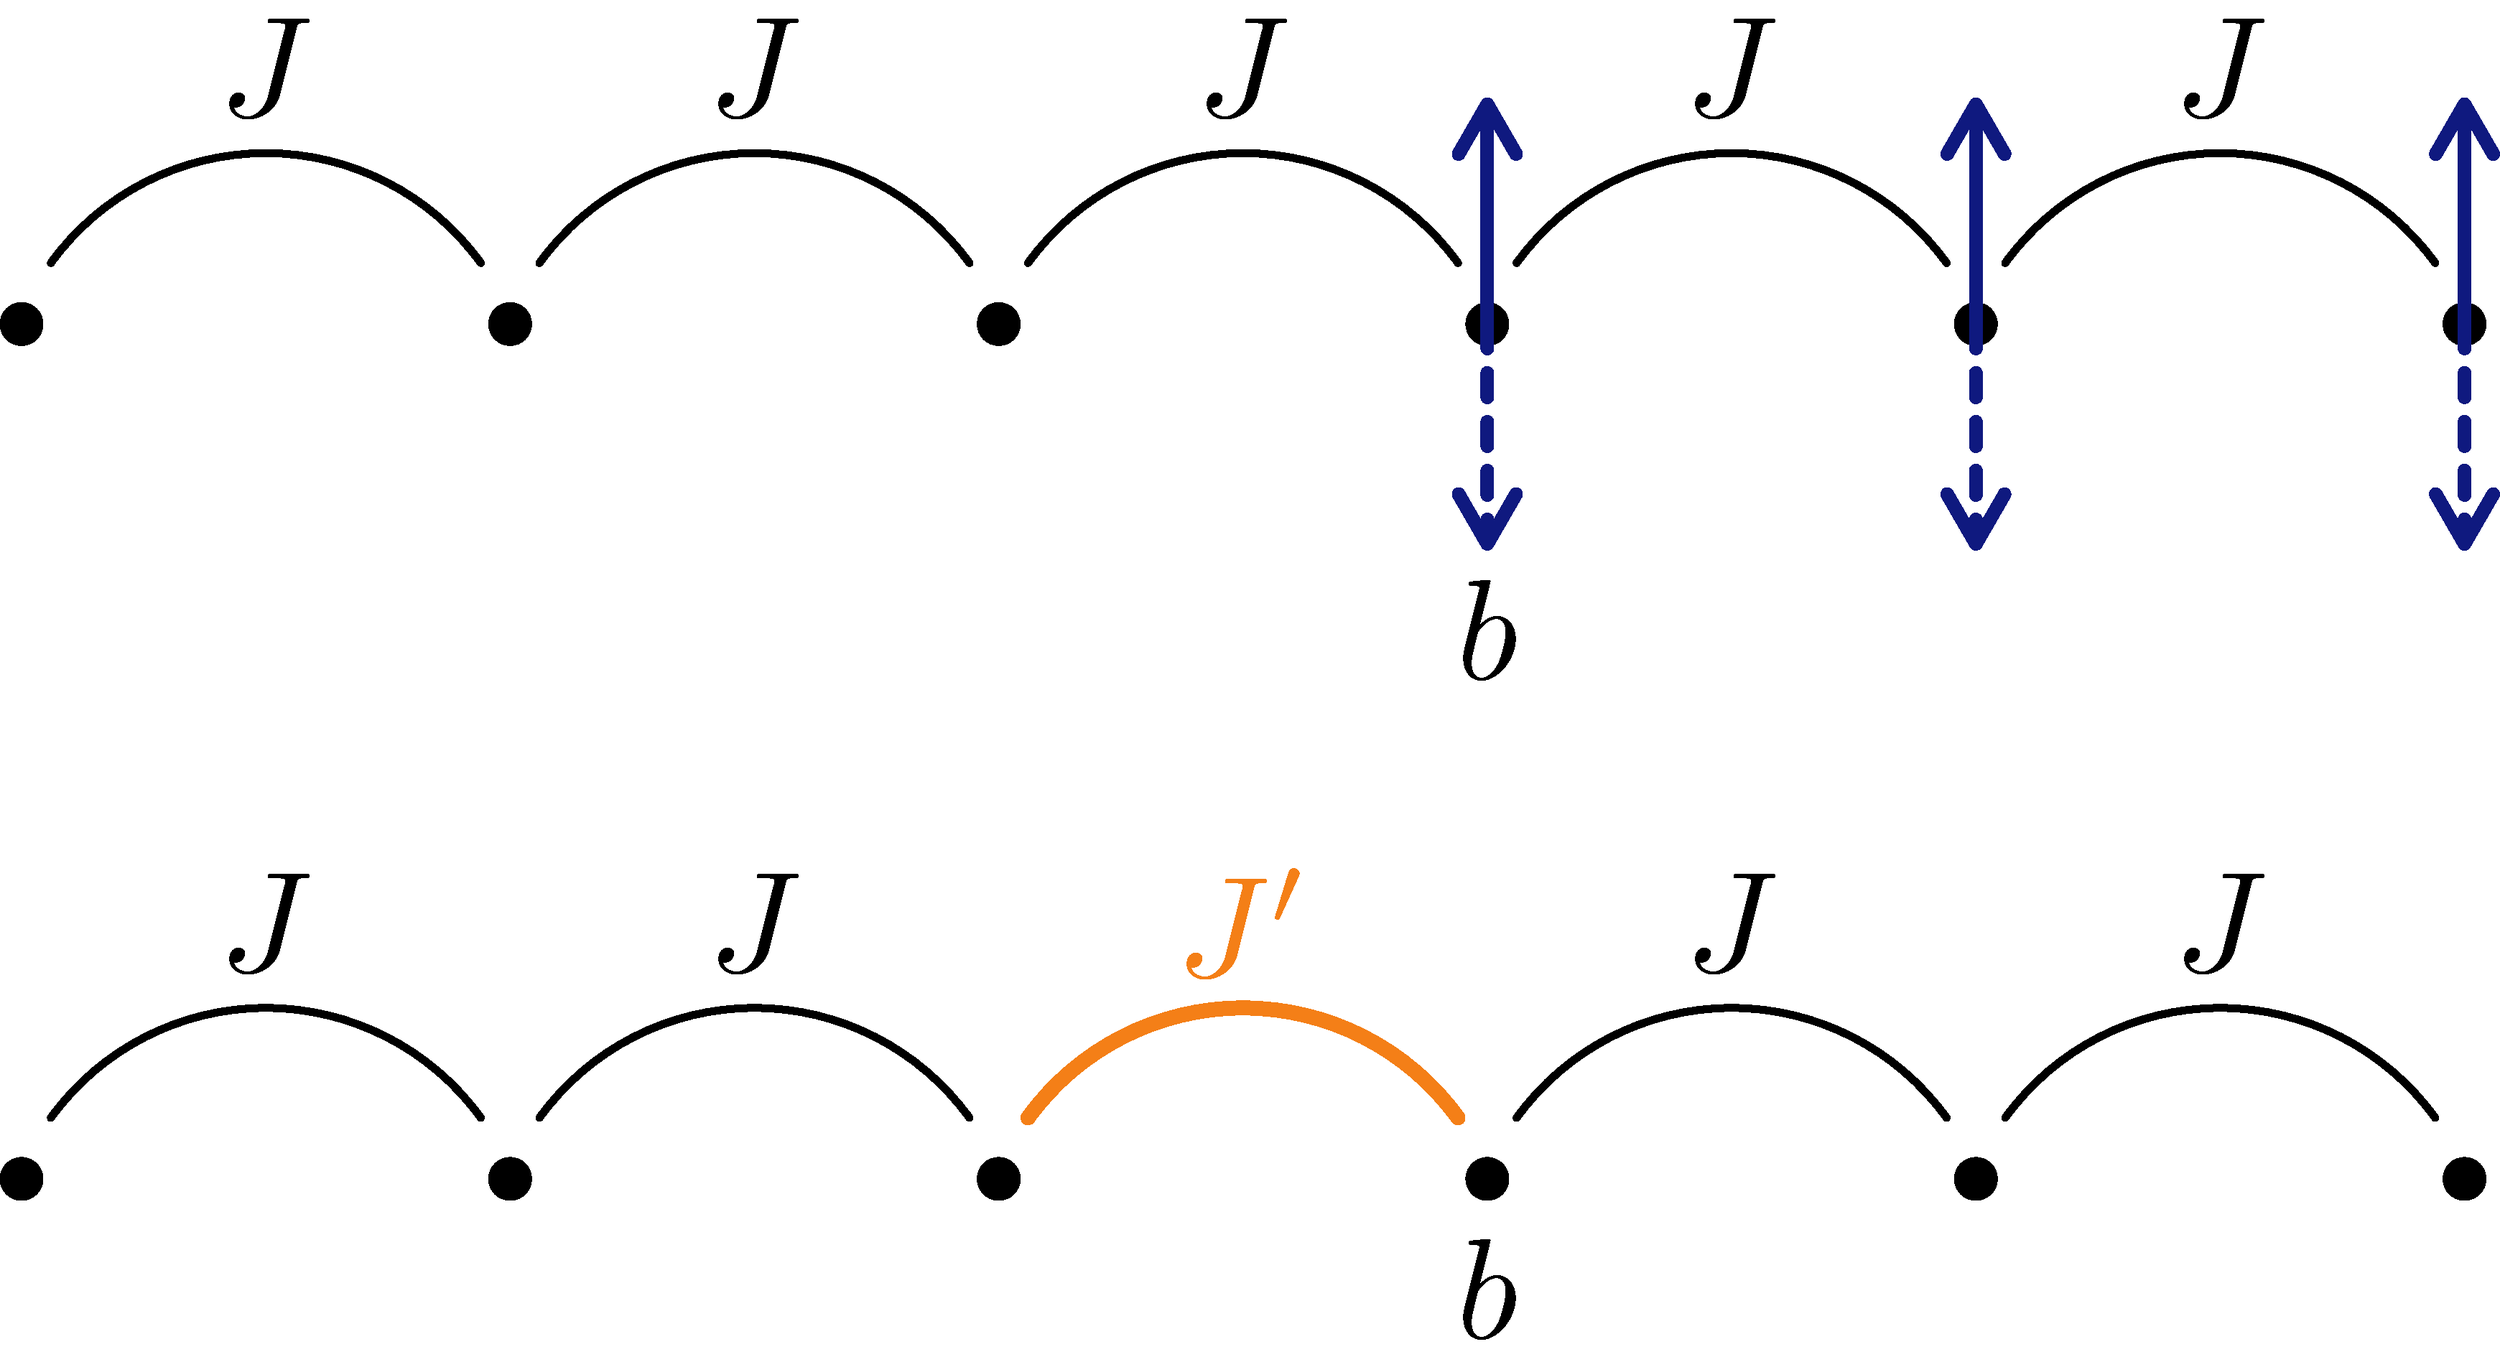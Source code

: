 settings.outformat = "png";
settings.render=20;
defaultpen(fontsize(10pt));
unitsize(3mm);
//size(7cm);

string colour1 = "AD7A99"; // pink
string colour2 = "7CDEDC"; // light blue
string colour3 = "006F63"; // green
string colour4 = "F57F17"; //orange
string colour5 = "0F1980"; //purple




// ~~~~~~~~~~ First Lattice

real lattice_space = 4;

for (int i_d = 0; i_d<6; ++i_d)
{
    dot(lattice_space*(i_d, 0));
}


// arrows
real tunnelling_line_height = 1.2;

// shaking arrow
real arrow_height = 1.8;
for (int i_d=3; i_d<=5; ++i_d)
{
    draw((i_d*lattice_space,0) -- (i_d*lattice_space,arrow_height), p=rgb(colour5)+linewidth(0.9pt), arrow=ArcArrow(SimpleHead, size=4));
    draw((i_d*lattice_space,0) -- (i_d*lattice_space,-arrow_height), p=rgb(colour5)+linewidth(0.9pt)+linetype("2 2"), arrow=ArcArrow(SimpleHead, size=4));
}


// tunnelling curves
real y0_tunnelling_curve = 0.5;
real y_height_tunnelling_turve = 0.9;
for (int i_t = 0; i_t <5; ++i_t)
{
    draw(((i_t+0.06)*lattice_space, y0_tunnelling_curve) .. ((i_t+0.5)*lattice_space,y_height_tunnelling_turve+ y0_tunnelling_curve) .. ((i_t+1-0.06)*lattice_space, y0_tunnelling_curve));

}

// label J
real y_j_label =y0_tunnelling_curve+y_height_tunnelling_turve+0.7;
for (int i_t = 0; i_t <5; ++i_t)
{
    label("$J$", ((i_t +0.5)*lattice_space, y_j_label),  black);
}

real y_b_label = -arrow_height - 0.9;
label("$b$", (3*lattice_space,y_b_label+0.2));

// ~~~~~~ Second Lattice



real y_fig_shift = -7;
pair fig_shift = (0,y_fig_shift);

//dots

for (int i_d = 0; i_d<6; ++i_d)
{
    dot(lattice_space*(i_d, 0)+fig_shift);
}


//J labels
label("$J'$", (2.5*lattice_space,y_j_label)+fig_shift,  p=rgb(colour4));
for (int i_t = 0; i_t <2; ++i_t)
{
    label("$J$", ((i_t +0.5)*lattice_space, y_j_label)+fig_shift,  black);
}
for (int i_t = 3; i_t <5; ++i_t)
{
    label("$J$", ((i_t +0.5)*lattice_space, y_j_label)+fig_shift,  black);
}



real y0_tunnelling_curve_b = y0_tunnelling_curve + y_fig_shift;
// draw((0.3, y0_tunnelling_curve_b) .. (2.5,y_height_tunnelling_turve+ y0_tunnelling_curve_b) .. (4.7, y0_tunnelling_curve_b));
// draw((5.3, y0_tunnelling_curve_b) .. (7.5,y_height_tunnelling_turve+ y0_tunnelling_curve_b) .. (9.7, y0_tunnelling_curve_b));
// draw((10.3, y0_tunnelling_curve_b) .. (12.5,y_height_tunnelling_turve+ y0_tunnelling_curve_b) .. (14.7, y0_tunnelling_curve_b), p=rgb(colour4)+linewidth(1pt));
// draw((15.3, y0_tunnelling_curve_b) .. (17.5,y_height_tunnelling_turve+ y0_tunnelling_curve_b) .. (19.7,y0_tunnelling_curve_b));
// draw((20.3, y0_tunnelling_curve_b) .. (22.5,y_height_tunnelling_turve+ y0_tunnelling_curve_b) .. (24.7,y0_tunnelling_curve_b));
for (int i_t = 0; i_t <2; ++i_t)
{
    draw(((i_t+0.06)*lattice_space, y0_tunnelling_curve_b) .. ((i_t+0.5)*lattice_space,y_height_tunnelling_turve+ y0_tunnelling_curve_b) .. ((i_t+1-0.06)*lattice_space, y0_tunnelling_curve_b));

}
for (int i_t = 3; i_t <5; ++i_t)
{
    draw(((i_t+0.06)*lattice_space, y0_tunnelling_curve_b) .. ((i_t+0.5)*lattice_space,y_height_tunnelling_turve+ y0_tunnelling_curve_b) .. ((i_t+1-0.06)*lattice_space, y0_tunnelling_curve_b));

}
draw((2.06*lattice_space, y0_tunnelling_curve_b) .. (2.5*lattice_space,y_height_tunnelling_turve+ y0_tunnelling_curve_b) .. (2.94*lattice_space, y0_tunnelling_curve_b), p=rgb(colour4)+linewidth(1pt));


label("$b$", (3*lattice_space, y_b_label+ arrow_height)+fig_shift);

